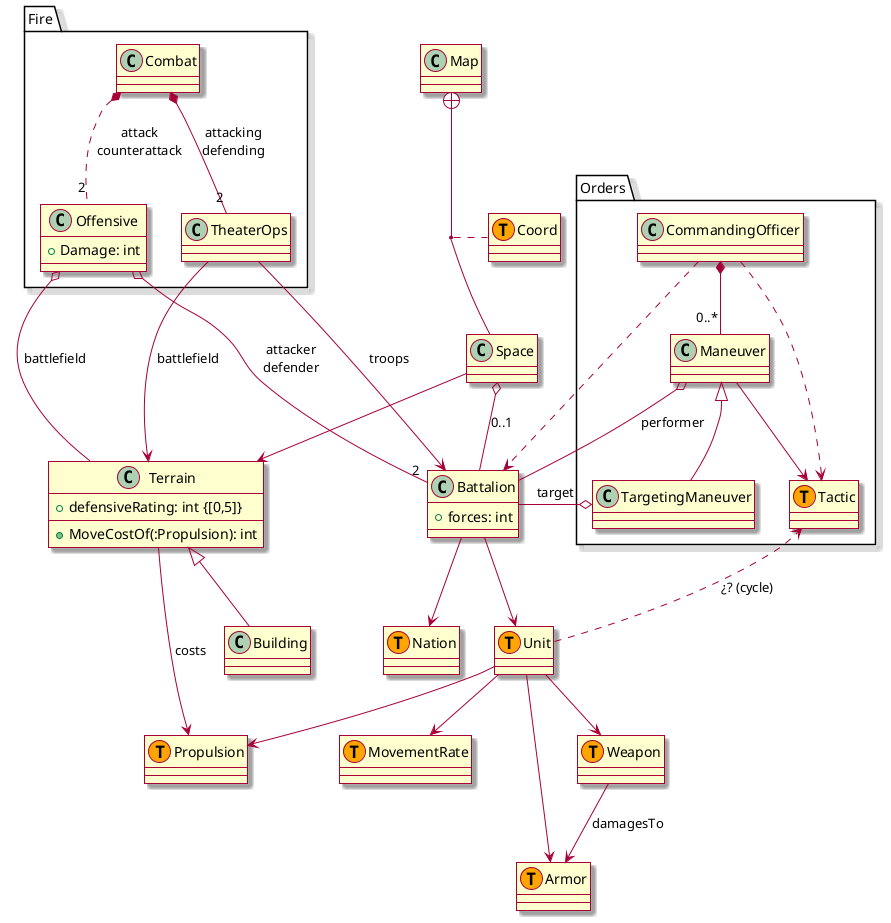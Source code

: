 ﻿@startuml
skin rose

class Propulsion <<(T, Orange)>>
class Terrain{
    +defensiveRating: int {[0,5]}
    +MoveCostOf(:Propulsion): int
}
class Battalion{
    +forces: int
}
class Unit <<(T, Orange)>>
class MovementRate <<(T, Orange)>>
class Nation <<(T, Orange)>>
class Map
class Space
class Coord <<(T, orange)>>
class Armor <<(T, Orange)>>
class Weapon <<(T, Orange)>>

package Orders{
class Tactic <<(T, Orange)>>
class Maneuver
class TargetingManeuver
class CommandingOfficer
}

package Fire{
class Combat
class Offensive{
+Damage: int
}
class TheaterOps
}

Unit --> Propulsion
Unit --> MovementRate
Unit --> Armor
Map +-- Space
(Map, Space) .. Coord
Space --> Terrain
Terrain --> Propulsion : costs
Battalion --> Nation
Space o-- Battalion : 0..1
Battalion --> Unit
Building -u-|> Terrain
Unit --> Weapon
Weapon --> Armor : damagesTo

Offensive o--- "2" Battalion : attacker\ndefender
Offensive o--- Terrain : battlefield

CommandingOfficer *-- "0..*" Maneuver

CommandingOfficer ..> Battalion
CommandingOfficer ..> Tactic
TargetingManeuver -u-|> Maneuver
TargetingManeuver o-- Battalion : target
Maneuver o-- Battalion : performer
Maneuver --> Tactic

Unit ..> Tactic : ¿? (cycle)

Combat *.. "2" Offensive : attack\ncounterattack
Combat *-- "2" TheaterOps : attacking\ndefending

TheaterOps --> Terrain : battlefield
TheaterOps --> Battalion : troops

@enduml